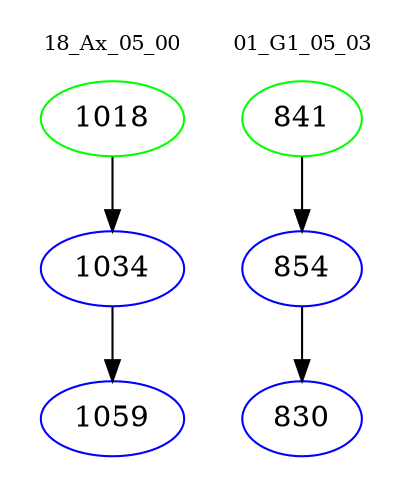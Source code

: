 digraph{
subgraph cluster_0 {
color = white
label = "18_Ax_05_00";
fontsize=10;
T0_1018 [label="1018", color="green"]
T0_1018 -> T0_1034 [color="black"]
T0_1034 [label="1034", color="blue"]
T0_1034 -> T0_1059 [color="black"]
T0_1059 [label="1059", color="blue"]
}
subgraph cluster_1 {
color = white
label = "01_G1_05_03";
fontsize=10;
T1_841 [label="841", color="green"]
T1_841 -> T1_854 [color="black"]
T1_854 [label="854", color="blue"]
T1_854 -> T1_830 [color="black"]
T1_830 [label="830", color="blue"]
}
}
